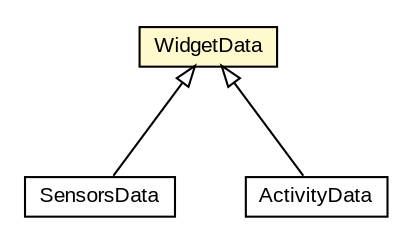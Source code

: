 #!/usr/local/bin/dot
#
# Class diagram 
# Generated by UMLGraph version 5.3 (http://www.umlgraph.org/)
#

digraph G {
	edge [fontname="arial",fontsize=10,labelfontname="arial",labelfontsize=10];
	node [fontname="arial",fontsize=10,shape=plaintext];
	nodesep=0.25;
	ranksep=0.5;
	// context.arch.widget.Widget.WidgetData
	c48678 [label=<<table title="context.arch.widget.Widget.WidgetData" border="0" cellborder="1" cellspacing="0" cellpadding="2" port="p" bgcolor="lemonChiffon" href="./Widget.WidgetData.html">
		<tr><td><table border="0" cellspacing="0" cellpadding="1">
<tr><td align="center" balign="center"> WidgetData </td></tr>
		</table></td></tr>
		</table>>, fontname="arial", fontcolor="black", fontsize=10.0];
	// context.arch.intelligibility.apps.homeactivity.SensorsWidget.SensorsData
	c48830 [label=<<table title="context.arch.intelligibility.apps.homeactivity.SensorsWidget.SensorsData" border="0" cellborder="1" cellspacing="0" cellpadding="2" port="p" href="../intelligibility/apps/homeactivity/SensorsWidget.SensorsData.html">
		<tr><td><table border="0" cellspacing="0" cellpadding="1">
<tr><td align="center" balign="center"> SensorsData </td></tr>
		</table></td></tr>
		</table>>, fontname="arial", fontcolor="black", fontsize=10.0];
	// context.arch.intelligibility.apps.homeactivity.ActivityWidget.ActivityData
	c48843 [label=<<table title="context.arch.intelligibility.apps.homeactivity.ActivityWidget.ActivityData" border="0" cellborder="1" cellspacing="0" cellpadding="2" port="p" href="../intelligibility/apps/homeactivity/ActivityWidget.ActivityData.html">
		<tr><td><table border="0" cellspacing="0" cellpadding="1">
<tr><td align="center" balign="center"> ActivityData </td></tr>
		</table></td></tr>
		</table>>, fontname="arial", fontcolor="black", fontsize=10.0];
	//context.arch.intelligibility.apps.homeactivity.SensorsWidget.SensorsData extends context.arch.widget.Widget.WidgetData
	c48678:p -> c48830:p [dir=back,arrowtail=empty];
	//context.arch.intelligibility.apps.homeactivity.ActivityWidget.ActivityData extends context.arch.widget.Widget.WidgetData
	c48678:p -> c48843:p [dir=back,arrowtail=empty];
}

